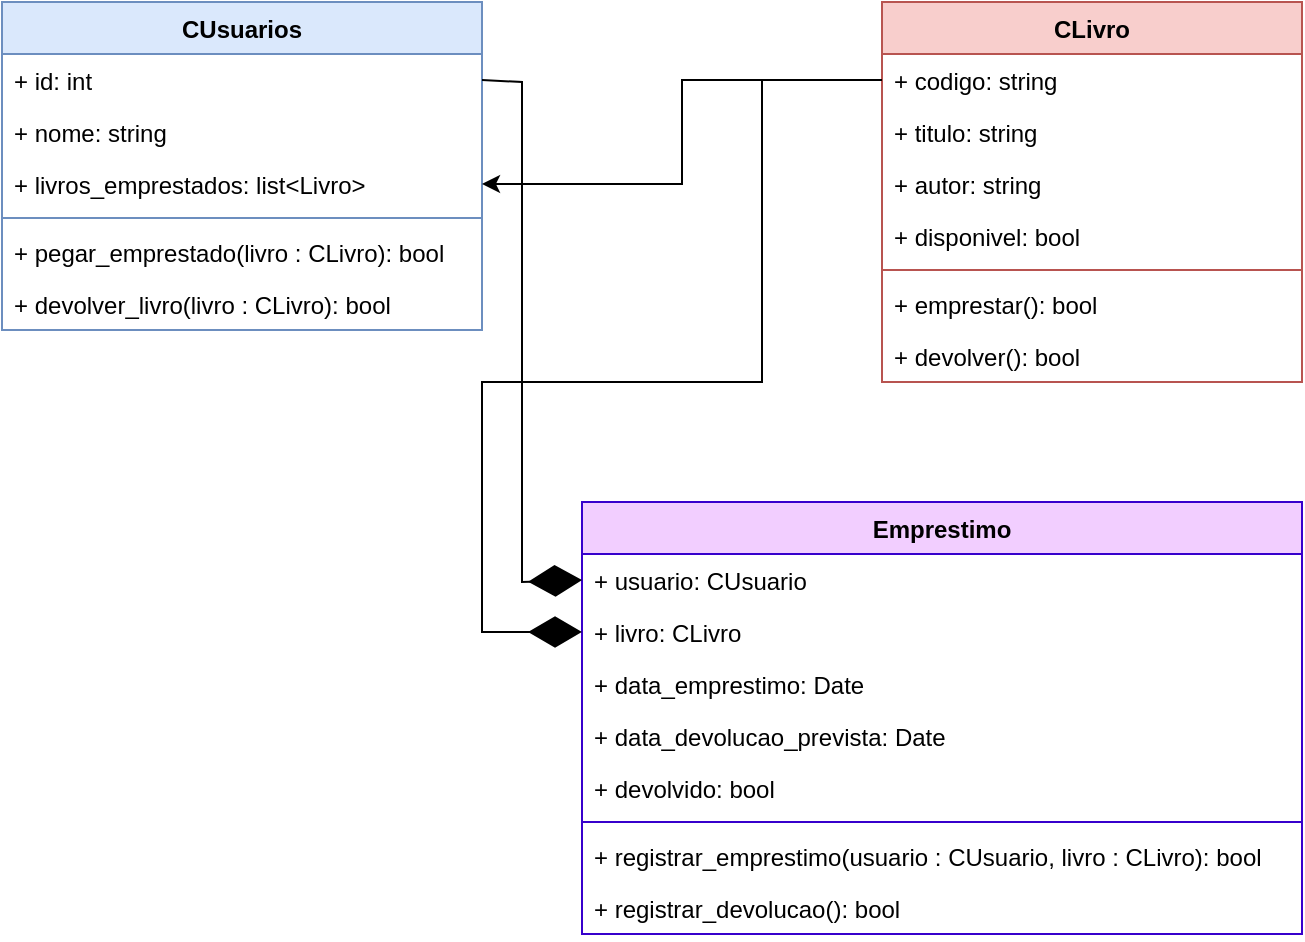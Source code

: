 <mxfile version="26.1.1">
  <diagram name="Página-1" id="fgVveanAi9lxMW8nW8Oj">
    <mxGraphModel dx="954" dy="600" grid="1" gridSize="10" guides="1" tooltips="1" connect="1" arrows="1" fold="1" page="1" pageScale="1" pageWidth="827" pageHeight="1169" background="light-dark(#FFFFFF,#121212)" math="0" shadow="0">
      <root>
        <mxCell id="0" />
        <mxCell id="1" parent="0" />
        <mxCell id="qWLxADfVUSCXPSw12pBn-7" value="CUsuarios" style="swimlane;fontStyle=1;align=center;verticalAlign=top;childLayout=stackLayout;horizontal=1;startSize=26;horizontalStack=0;resizeParent=1;resizeParentMax=0;resizeLast=0;collapsible=1;marginBottom=0;whiteSpace=wrap;html=1;swimlaneFillColor=none;fillStyle=auto;fillColor=#dae8fc;strokeColor=#6c8ebf;glass=0;rounded=0;shadow=0;labelBackgroundColor=none;gradientColor=none;" parent="1" vertex="1">
          <mxGeometry x="40" y="200" width="240" height="164" as="geometry" />
        </mxCell>
        <mxCell id="qWLxADfVUSCXPSw12pBn-8" value="+ id: int&lt;div&gt;&lt;br&gt;&lt;/div&gt;" style="text;strokeColor=none;fillColor=none;align=left;verticalAlign=top;spacingLeft=4;spacingRight=4;overflow=hidden;rotatable=0;points=[[0,0.5],[1,0.5]];portConstraint=eastwest;whiteSpace=wrap;html=1;" parent="qWLxADfVUSCXPSw12pBn-7" vertex="1">
          <mxGeometry y="26" width="240" height="26" as="geometry" />
        </mxCell>
        <mxCell id="qWLxADfVUSCXPSw12pBn-12" value="+ nome: string" style="text;strokeColor=none;fillColor=none;align=left;verticalAlign=top;spacingLeft=4;spacingRight=4;overflow=hidden;rotatable=0;points=[[0,0.5],[1,0.5]];portConstraint=eastwest;whiteSpace=wrap;html=1;" parent="qWLxADfVUSCXPSw12pBn-7" vertex="1">
          <mxGeometry y="52" width="240" height="26" as="geometry" />
        </mxCell>
        <mxCell id="qWLxADfVUSCXPSw12pBn-13" value="+ livros_emprestados: list&amp;lt;Livro&amp;gt;" style="text;strokeColor=none;fillColor=none;align=left;verticalAlign=top;spacingLeft=4;spacingRight=4;overflow=hidden;rotatable=0;points=[[0,0.5],[1,0.5]];portConstraint=eastwest;whiteSpace=wrap;html=1;labelBackgroundColor=none;fontColor=default;textShadow=0;" parent="qWLxADfVUSCXPSw12pBn-7" vertex="1">
          <mxGeometry y="78" width="240" height="26" as="geometry" />
        </mxCell>
        <mxCell id="qWLxADfVUSCXPSw12pBn-9" value="" style="line;strokeWidth=1;fillColor=none;align=left;verticalAlign=middle;spacingTop=-1;spacingLeft=3;spacingRight=3;rotatable=0;labelPosition=right;points=[];portConstraint=eastwest;strokeColor=inherit;" parent="qWLxADfVUSCXPSw12pBn-7" vertex="1">
          <mxGeometry y="104" width="240" height="8" as="geometry" />
        </mxCell>
        <mxCell id="qWLxADfVUSCXPSw12pBn-10" value="+ pegar_emprestado(livro : CLivro): bool" style="text;strokeColor=none;fillColor=none;align=left;verticalAlign=top;spacingLeft=4;spacingRight=4;overflow=hidden;rotatable=0;points=[[0,0.5],[1,0.5]];portConstraint=eastwest;whiteSpace=wrap;html=1;" parent="qWLxADfVUSCXPSw12pBn-7" vertex="1">
          <mxGeometry y="112" width="240" height="26" as="geometry" />
        </mxCell>
        <mxCell id="qWLxADfVUSCXPSw12pBn-14" value="+ devolver_livro(livro : CLivro): bool" style="text;strokeColor=none;fillColor=none;align=left;verticalAlign=top;spacingLeft=4;spacingRight=4;overflow=hidden;rotatable=0;points=[[0,0.5],[1,0.5]];portConstraint=eastwest;whiteSpace=wrap;html=1;" parent="qWLxADfVUSCXPSw12pBn-7" vertex="1">
          <mxGeometry y="138" width="240" height="26" as="geometry" />
        </mxCell>
        <mxCell id="qWLxADfVUSCXPSw12pBn-15" style="edgeStyle=orthogonalEdgeStyle;rounded=0;orthogonalLoop=1;jettySize=auto;html=1;exitX=1;exitY=0.5;exitDx=0;exitDy=0;" parent="qWLxADfVUSCXPSw12pBn-7" source="qWLxADfVUSCXPSw12pBn-13" target="qWLxADfVUSCXPSw12pBn-13" edge="1">
          <mxGeometry relative="1" as="geometry" />
        </mxCell>
        <mxCell id="qWLxADfVUSCXPSw12pBn-20" value="CLivro" style="swimlane;fontStyle=1;align=center;verticalAlign=top;childLayout=stackLayout;horizontal=1;startSize=26;horizontalStack=0;resizeParent=1;resizeParentMax=0;resizeLast=0;collapsible=1;marginBottom=0;whiteSpace=wrap;html=1;fillColor=#f8cecc;strokeColor=#b85450;rounded=0;" parent="1" vertex="1">
          <mxGeometry x="480" y="200" width="210" height="190" as="geometry" />
        </mxCell>
        <mxCell id="qWLxADfVUSCXPSw12pBn-21" value="+ codigo: string" style="text;strokeColor=none;fillColor=none;align=left;verticalAlign=top;spacingLeft=4;spacingRight=4;overflow=hidden;rotatable=0;points=[[0,0.5],[1,0.5]];portConstraint=eastwest;whiteSpace=wrap;html=1;" parent="qWLxADfVUSCXPSw12pBn-20" vertex="1">
          <mxGeometry y="26" width="210" height="26" as="geometry" />
        </mxCell>
        <mxCell id="qWLxADfVUSCXPSw12pBn-24" value="+ titulo: string" style="text;strokeColor=none;fillColor=none;align=left;verticalAlign=top;spacingLeft=4;spacingRight=4;overflow=hidden;rotatable=0;points=[[0,0.5],[1,0.5]];portConstraint=eastwest;whiteSpace=wrap;html=1;" parent="qWLxADfVUSCXPSw12pBn-20" vertex="1">
          <mxGeometry y="52" width="210" height="26" as="geometry" />
        </mxCell>
        <mxCell id="qWLxADfVUSCXPSw12pBn-25" value="+ autor: string" style="text;strokeColor=none;fillColor=none;align=left;verticalAlign=top;spacingLeft=4;spacingRight=4;overflow=hidden;rotatable=0;points=[[0,0.5],[1,0.5]];portConstraint=eastwest;whiteSpace=wrap;html=1;" parent="qWLxADfVUSCXPSw12pBn-20" vertex="1">
          <mxGeometry y="78" width="210" height="26" as="geometry" />
        </mxCell>
        <mxCell id="qWLxADfVUSCXPSw12pBn-26" value="+ disponivel&lt;span style=&quot;background-color: transparent; color: light-dark(rgb(0, 0, 0), rgb(255, 255, 255));&quot;&gt;: bool&lt;/span&gt;" style="text;strokeColor=none;fillColor=none;align=left;verticalAlign=top;spacingLeft=4;spacingRight=4;overflow=hidden;rotatable=0;points=[[0,0.5],[1,0.5]];portConstraint=eastwest;whiteSpace=wrap;html=1;" parent="qWLxADfVUSCXPSw12pBn-20" vertex="1">
          <mxGeometry y="104" width="210" height="26" as="geometry" />
        </mxCell>
        <mxCell id="qWLxADfVUSCXPSw12pBn-22" value="" style="line;strokeWidth=1;fillColor=none;align=left;verticalAlign=middle;spacingTop=-1;spacingLeft=3;spacingRight=3;rotatable=0;labelPosition=right;points=[];portConstraint=eastwest;strokeColor=inherit;" parent="qWLxADfVUSCXPSw12pBn-20" vertex="1">
          <mxGeometry y="130" width="210" height="8" as="geometry" />
        </mxCell>
        <mxCell id="qWLxADfVUSCXPSw12pBn-23" value="+ emprestar(): bool" style="text;strokeColor=none;fillColor=none;align=left;verticalAlign=top;spacingLeft=4;spacingRight=4;overflow=hidden;rotatable=0;points=[[0,0.5],[1,0.5]];portConstraint=eastwest;whiteSpace=wrap;html=1;" parent="qWLxADfVUSCXPSw12pBn-20" vertex="1">
          <mxGeometry y="138" width="210" height="26" as="geometry" />
        </mxCell>
        <mxCell id="qWLxADfVUSCXPSw12pBn-28" value="+ devolver(): bool" style="text;strokeColor=none;fillColor=none;align=left;verticalAlign=top;spacingLeft=4;spacingRight=4;overflow=hidden;rotatable=0;points=[[0,0.5],[1,0.5]];portConstraint=eastwest;whiteSpace=wrap;html=1;" parent="qWLxADfVUSCXPSw12pBn-20" vertex="1">
          <mxGeometry y="164" width="210" height="26" as="geometry" />
        </mxCell>
        <mxCell id="qWLxADfVUSCXPSw12pBn-30" value="Emprestimo" style="swimlane;fontStyle=1;align=center;verticalAlign=top;childLayout=stackLayout;horizontal=1;startSize=26;horizontalStack=0;resizeParent=1;resizeParentMax=0;resizeLast=0;collapsible=1;marginBottom=0;whiteSpace=wrap;html=1;fillColor=#F2CEFF;strokeColor=#3700CC;fontColor=#000000;" parent="1" vertex="1">
          <mxGeometry x="330" y="450" width="360" height="216" as="geometry" />
        </mxCell>
        <mxCell id="qWLxADfVUSCXPSw12pBn-31" value="+ usuario: CUsuario" style="text;strokeColor=none;fillColor=none;align=left;verticalAlign=top;spacingLeft=4;spacingRight=4;overflow=hidden;rotatable=0;points=[[0,0.5],[1,0.5]];portConstraint=eastwest;whiteSpace=wrap;html=1;" parent="qWLxADfVUSCXPSw12pBn-30" vertex="1">
          <mxGeometry y="26" width="360" height="26" as="geometry" />
        </mxCell>
        <mxCell id="qWLxADfVUSCXPSw12pBn-34" value="+ livro: CLivro" style="text;strokeColor=none;fillColor=none;align=left;verticalAlign=top;spacingLeft=4;spacingRight=4;overflow=hidden;rotatable=0;points=[[0,0.5],[1,0.5]];portConstraint=eastwest;whiteSpace=wrap;html=1;" parent="qWLxADfVUSCXPSw12pBn-30" vertex="1">
          <mxGeometry y="52" width="360" height="26" as="geometry" />
        </mxCell>
        <mxCell id="qWLxADfVUSCXPSw12pBn-35" value="+ data_emprestimo: Date" style="text;strokeColor=none;fillColor=none;align=left;verticalAlign=top;spacingLeft=4;spacingRight=4;overflow=hidden;rotatable=0;points=[[0,0.5],[1,0.5]];portConstraint=eastwest;whiteSpace=wrap;html=1;" parent="qWLxADfVUSCXPSw12pBn-30" vertex="1">
          <mxGeometry y="78" width="360" height="26" as="geometry" />
        </mxCell>
        <mxCell id="qWLxADfVUSCXPSw12pBn-36" value="+ data_devolucao_prevista: Date" style="text;strokeColor=none;fillColor=none;align=left;verticalAlign=top;spacingLeft=4;spacingRight=4;overflow=hidden;rotatable=0;points=[[0,0.5],[1,0.5]];portConstraint=eastwest;whiteSpace=wrap;html=1;" parent="qWLxADfVUSCXPSw12pBn-30" vertex="1">
          <mxGeometry y="104" width="360" height="26" as="geometry" />
        </mxCell>
        <mxCell id="qWLxADfVUSCXPSw12pBn-37" value="+ devolvido: bool" style="text;strokeColor=none;fillColor=none;align=left;verticalAlign=top;spacingLeft=4;spacingRight=4;overflow=hidden;rotatable=0;points=[[0,0.5],[1,0.5]];portConstraint=eastwest;whiteSpace=wrap;html=1;" parent="qWLxADfVUSCXPSw12pBn-30" vertex="1">
          <mxGeometry y="130" width="360" height="26" as="geometry" />
        </mxCell>
        <mxCell id="qWLxADfVUSCXPSw12pBn-32" value="" style="line;strokeWidth=1;fillColor=none;align=left;verticalAlign=middle;spacingTop=-1;spacingLeft=3;spacingRight=3;rotatable=0;labelPosition=right;points=[];portConstraint=eastwest;strokeColor=inherit;" parent="qWLxADfVUSCXPSw12pBn-30" vertex="1">
          <mxGeometry y="156" width="360" height="8" as="geometry" />
        </mxCell>
        <mxCell id="qWLxADfVUSCXPSw12pBn-33" value="+ registrar_emprestimo(usuario : CUsuario, livro : CLivro): bool" style="text;strokeColor=none;fillColor=none;align=left;verticalAlign=top;spacingLeft=4;spacingRight=4;overflow=hidden;rotatable=0;points=[[0,0.5],[1,0.5]];portConstraint=eastwest;whiteSpace=wrap;html=1;" parent="qWLxADfVUSCXPSw12pBn-30" vertex="1">
          <mxGeometry y="164" width="360" height="26" as="geometry" />
        </mxCell>
        <mxCell id="qWLxADfVUSCXPSw12pBn-38" value="+ registrar_devolucao(): bool" style="text;strokeColor=none;fillColor=none;align=left;verticalAlign=top;spacingLeft=4;spacingRight=4;overflow=hidden;rotatable=0;points=[[0,0.5],[1,0.5]];portConstraint=eastwest;whiteSpace=wrap;html=1;" parent="qWLxADfVUSCXPSw12pBn-30" vertex="1">
          <mxGeometry y="190" width="360" height="26" as="geometry" />
        </mxCell>
        <mxCell id="CUtruJDz0CaG0-NGkCw1-4" style="edgeStyle=orthogonalEdgeStyle;rounded=0;orthogonalLoop=1;jettySize=auto;html=1;exitX=0;exitY=0.5;exitDx=0;exitDy=0;entryX=1;entryY=0.5;entryDx=0;entryDy=0;" edge="1" parent="1" source="qWLxADfVUSCXPSw12pBn-21" target="qWLxADfVUSCXPSw12pBn-13">
          <mxGeometry relative="1" as="geometry" />
        </mxCell>
        <mxCell id="CUtruJDz0CaG0-NGkCw1-6" value="" style="endArrow=diamondThin;endFill=1;endSize=24;html=1;rounded=0;entryX=0;entryY=0.5;entryDx=0;entryDy=0;exitX=1;exitY=0.5;exitDx=0;exitDy=0;" edge="1" parent="1" source="qWLxADfVUSCXPSw12pBn-8" target="qWLxADfVUSCXPSw12pBn-31">
          <mxGeometry width="160" relative="1" as="geometry">
            <mxPoint x="330" y="470" as="sourcePoint" />
            <mxPoint x="490" y="470" as="targetPoint" />
            <Array as="points">
              <mxPoint x="300" y="240" />
              <mxPoint x="300" y="490" />
            </Array>
          </mxGeometry>
        </mxCell>
        <mxCell id="CUtruJDz0CaG0-NGkCw1-7" value="" style="endArrow=diamondThin;endFill=1;endSize=24;html=1;rounded=0;entryX=0;entryY=0.5;entryDx=0;entryDy=0;exitX=0;exitY=0.5;exitDx=0;exitDy=0;" edge="1" parent="1" source="qWLxADfVUSCXPSw12pBn-21" target="qWLxADfVUSCXPSw12pBn-34">
          <mxGeometry width="160" relative="1" as="geometry">
            <mxPoint x="330" y="470" as="sourcePoint" />
            <mxPoint x="490" y="470" as="targetPoint" />
            <Array as="points">
              <mxPoint x="420" y="239" />
              <mxPoint x="420" y="390" />
              <mxPoint x="280" y="390" />
              <mxPoint x="280" y="515" />
            </Array>
          </mxGeometry>
        </mxCell>
      </root>
    </mxGraphModel>
  </diagram>
</mxfile>
